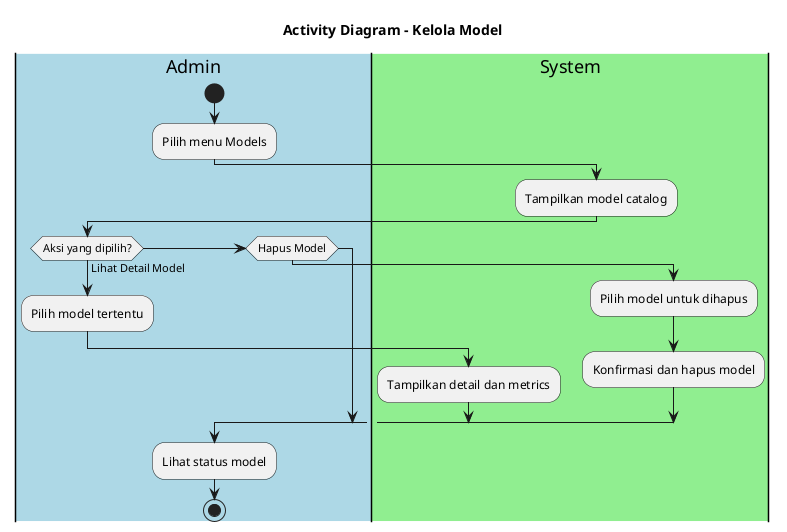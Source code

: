 @startuml Model Management Activity Diagram
title Activity Diagram - Kelola Model

|#LightBlue|Admin|
start
:Pilih menu Models;

|#LightGreen|System|
|System|
:Tampilkan model catalog;

|Admin|
if (Aksi yang dipilih?) then (Lihat Detail Model)
    :Pilih model tertentu;
    |System|
    :Tampilkan detail dan metrics;
elseif (Hapus Model) then
    :Pilih model untuk dihapus;
    |System|
    :Konfirmasi dan hapus model;
endif

|Admin|
:Lihat status model;

stop
@enduml

if (Lihat model catalog?) then (ya)
  :Admin pilih "Model Catalog";
  :Sistem menampilkan daftar semua model;
  
  fork
    :Tampilkan model cards;
    :Tampilkan model name;
    :Tampilkan accuracy percentage;
    :Tampilkan created date;
  fork again
    :Tampilkan target column;
    :Tampilkan jumlah features;
    :Tampilkan model performance;
  end fork
  
  if (Admin pilih model tertentu?) then (ya)
    :Admin klik model card;
    :Sistem navigasi ke detail model;
    
    :Sistem tampilkan detail model:;
    :- Model name;
    :- Performance metrics;
    :- Confusion matrix;
    :- Class-wise metrics;
    
    :Admin dapat akses "Classify Data";
    
  endif
  
  if (Admin ingin hapus model?) then (ya)
    :Admin klik tombol delete;
    :Sistem tampilkan konfirmasi;
    
    if (Konfirmasi delete?) then (ya)
      :Sistem hapus model dari database;
      :Sistem hapus related metrics;
      :Sistem hapus related classifications;
      :Sistem refresh model list;
      
      :Tampilkan pesan sukses;
    else (tidak)
      :Batalkan penghapusan;
    endif
  endif
  
else (train new model)
  :Admin tetap di halaman Train Models;
  :Sistem tampilkan form training;
  :Sistem tampilkan existing models count;
endif

note right
  Model Management features:
  - View all trained models
  - Model performance overview
  - Delete existing models
  - Navigate to model details
  - Quick access to classification
end note

stop

@enduml
